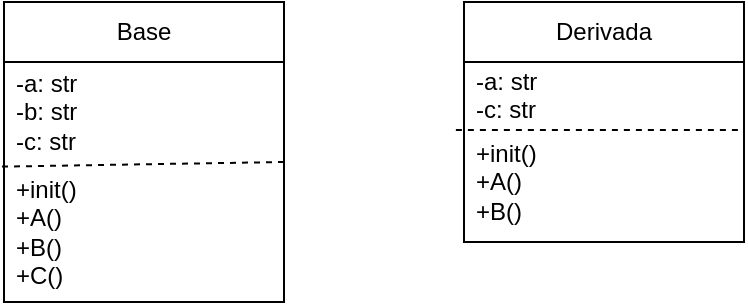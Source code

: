 <mxfile version="24.0.7" type="github">
  <diagram name="Página-1" id="_RkekqJDtRQY65GHvYCt">
    <mxGraphModel dx="896" dy="510" grid="1" gridSize="10" guides="1" tooltips="1" connect="1" arrows="1" fold="1" page="1" pageScale="1" pageWidth="827" pageHeight="1169" math="0" shadow="0">
      <root>
        <mxCell id="0" />
        <mxCell id="1" parent="0" />
        <mxCell id="Q7CfWqvU--quD_P38He8-1" value="Base" style="swimlane;fontStyle=0;childLayout=stackLayout;horizontal=1;startSize=30;horizontalStack=0;resizeParent=1;resizeParentMax=0;resizeLast=0;collapsible=1;marginBottom=0;whiteSpace=wrap;html=1;" vertex="1" parent="1">
          <mxGeometry x="60" y="120" width="140" height="150" as="geometry" />
        </mxCell>
        <mxCell id="Q7CfWqvU--quD_P38He8-2" value="-a: str&lt;div&gt;-b: str&lt;/div&gt;&lt;div&gt;-c: str&lt;/div&gt;" style="text;strokeColor=none;fillColor=none;align=left;verticalAlign=middle;spacingLeft=4;spacingRight=4;overflow=hidden;points=[[0,0.5],[1,0.5]];portConstraint=eastwest;rotatable=0;whiteSpace=wrap;html=1;" vertex="1" parent="Q7CfWqvU--quD_P38He8-1">
          <mxGeometry y="30" width="140" height="50" as="geometry" />
        </mxCell>
        <mxCell id="Q7CfWqvU--quD_P38He8-5" value="" style="endArrow=none;dashed=1;html=1;rounded=0;exitX=-0.014;exitY=0.2;exitDx=0;exitDy=0;exitPerimeter=0;entryX=0.993;entryY=0.167;entryDx=0;entryDy=0;entryPerimeter=0;" edge="1" parent="Q7CfWqvU--quD_P38He8-1">
          <mxGeometry width="50" height="50" relative="1" as="geometry">
            <mxPoint x="-0.98" y="82.31" as="sourcePoint" />
            <mxPoint x="140.0" y="80.0" as="targetPoint" />
          </mxGeometry>
        </mxCell>
        <mxCell id="Q7CfWqvU--quD_P38He8-3" value="+init()&lt;div&gt;+A()&lt;/div&gt;&lt;div&gt;+B()&lt;/div&gt;&lt;div&gt;+C()&lt;/div&gt;" style="text;strokeColor=none;fillColor=none;align=left;verticalAlign=middle;spacingLeft=4;spacingRight=4;overflow=hidden;points=[[0,0.5],[1,0.5]];portConstraint=eastwest;rotatable=0;whiteSpace=wrap;html=1;" vertex="1" parent="Q7CfWqvU--quD_P38He8-1">
          <mxGeometry y="80" width="140" height="70" as="geometry" />
        </mxCell>
        <mxCell id="Q7CfWqvU--quD_P38He8-6" value="Derivada" style="swimlane;fontStyle=0;childLayout=stackLayout;horizontal=1;startSize=30;horizontalStack=0;resizeParent=1;resizeParentMax=0;resizeLast=0;collapsible=1;marginBottom=0;whiteSpace=wrap;html=1;" vertex="1" parent="1">
          <mxGeometry x="290" y="120" width="140" height="120" as="geometry" />
        </mxCell>
        <mxCell id="Q7CfWqvU--quD_P38He8-7" value="-a: str&lt;div&gt;-c: str&lt;/div&gt;" style="text;strokeColor=none;fillColor=none;align=left;verticalAlign=middle;spacingLeft=4;spacingRight=4;overflow=hidden;points=[[0,0.5],[1,0.5]];portConstraint=eastwest;rotatable=0;whiteSpace=wrap;html=1;" vertex="1" parent="Q7CfWqvU--quD_P38He8-6">
          <mxGeometry y="30" width="140" height="30" as="geometry" />
        </mxCell>
        <mxCell id="Q7CfWqvU--quD_P38He8-8" value="+init()&lt;div&gt;+A()&lt;/div&gt;&lt;div&gt;+B()&lt;/div&gt;" style="text;strokeColor=none;fillColor=none;align=left;verticalAlign=middle;spacingLeft=4;spacingRight=4;overflow=hidden;points=[[0,0.5],[1,0.5]];portConstraint=eastwest;rotatable=0;whiteSpace=wrap;html=1;" vertex="1" parent="Q7CfWqvU--quD_P38He8-6">
          <mxGeometry y="60" width="140" height="60" as="geometry" />
        </mxCell>
        <mxCell id="Q7CfWqvU--quD_P38He8-10" value="" style="endArrow=none;dashed=1;html=1;rounded=0;exitX=-0.029;exitY=0.067;exitDx=0;exitDy=0;exitPerimeter=0;entryX=0.986;entryY=0.067;entryDx=0;entryDy=0;entryPerimeter=0;" edge="1" parent="Q7CfWqvU--quD_P38He8-6" source="Q7CfWqvU--quD_P38He8-8" target="Q7CfWqvU--quD_P38He8-8">
          <mxGeometry width="50" height="50" relative="1" as="geometry">
            <mxPoint x="50" y="90" as="sourcePoint" />
            <mxPoint x="100" y="40" as="targetPoint" />
          </mxGeometry>
        </mxCell>
      </root>
    </mxGraphModel>
  </diagram>
</mxfile>

